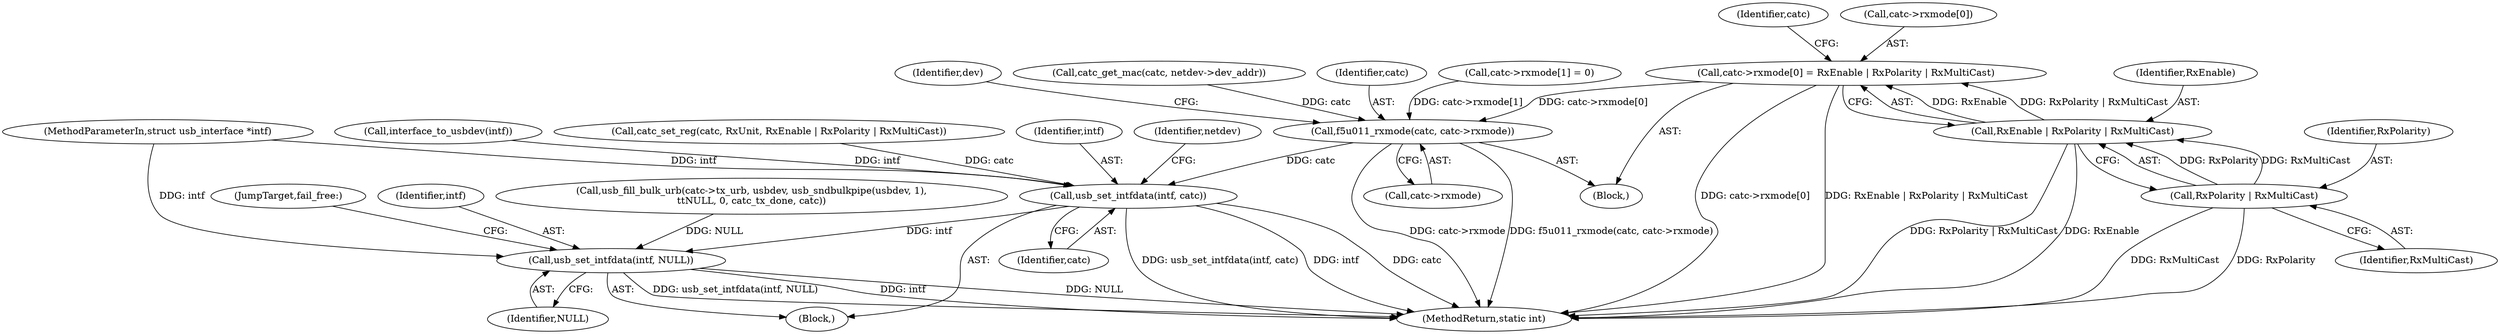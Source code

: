 digraph "0_linux_2d6a0e9de03ee658a9adc3bfb2f0ca55dff1e478@array" {
"1000574" [label="(Call,catc->rxmode[0] = RxEnable | RxPolarity | RxMultiCast)"];
"1000580" [label="(Call,RxEnable | RxPolarity | RxMultiCast)"];
"1000582" [label="(Call,RxPolarity | RxMultiCast)"];
"1000592" [label="(Call,f5u011_rxmode(catc, catc->rxmode))"];
"1000600" [label="(Call,usb_set_intfdata(intf, catc))"];
"1000619" [label="(Call,usb_set_intfdata(intf, NULL))"];
"1000604" [label="(Identifier,netdev)"];
"1000584" [label="(Identifier,RxMultiCast)"];
"1000594" [label="(Call,catc->rxmode)"];
"1000581" [label="(Identifier,RxEnable)"];
"1000585" [label="(Call,catc->rxmode[1] = 0)"];
"1000598" [label="(Identifier,dev)"];
"1000580" [label="(Call,RxEnable | RxPolarity | RxMultiCast)"];
"1000619" [label="(Call,usb_set_intfdata(intf, NULL))"];
"1000566" [label="(Call,catc_get_mac(catc, netdev->dev_addr))"];
"1000115" [label="(Call,interface_to_usbdev(intf))"];
"1000583" [label="(Identifier,RxPolarity)"];
"1000104" [label="(Block,)"];
"1000602" [label="(Identifier,catc)"];
"1000593" [label="(Identifier,catc)"];
"1000102" [label="(MethodParameterIn,struct usb_interface *intf)"];
"1000620" [label="(Identifier,intf)"];
"1000588" [label="(Identifier,catc)"];
"1000574" [label="(Call,catc->rxmode[0] = RxEnable | RxPolarity | RxMultiCast)"];
"1000582" [label="(Call,RxPolarity | RxMultiCast)"];
"1000575" [label="(Call,catc->rxmode[0])"];
"1000621" [label="(Identifier,NULL)"];
"1000560" [label="(Block,)"];
"1000551" [label="(Call,catc_set_reg(catc, RxUnit, RxEnable | RxPolarity | RxMultiCast))"];
"1000592" [label="(Call,f5u011_rxmode(catc, catc->rxmode))"];
"1000343" [label="(Call,usb_fill_bulk_urb(catc->tx_urb, usbdev, usb_sndbulkpipe(usbdev, 1),\n\t\tNULL, 0, catc_tx_done, catc))"];
"1000643" [label="(MethodReturn,static int)"];
"1000600" [label="(Call,usb_set_intfdata(intf, catc))"];
"1000622" [label="(JumpTarget,fail_free:)"];
"1000601" [label="(Identifier,intf)"];
"1000574" -> "1000560"  [label="AST: "];
"1000574" -> "1000580"  [label="CFG: "];
"1000575" -> "1000574"  [label="AST: "];
"1000580" -> "1000574"  [label="AST: "];
"1000588" -> "1000574"  [label="CFG: "];
"1000574" -> "1000643"  [label="DDG: catc->rxmode[0]"];
"1000574" -> "1000643"  [label="DDG: RxEnable | RxPolarity | RxMultiCast"];
"1000580" -> "1000574"  [label="DDG: RxEnable"];
"1000580" -> "1000574"  [label="DDG: RxPolarity | RxMultiCast"];
"1000574" -> "1000592"  [label="DDG: catc->rxmode[0]"];
"1000580" -> "1000582"  [label="CFG: "];
"1000581" -> "1000580"  [label="AST: "];
"1000582" -> "1000580"  [label="AST: "];
"1000580" -> "1000643"  [label="DDG: RxPolarity | RxMultiCast"];
"1000580" -> "1000643"  [label="DDG: RxEnable"];
"1000582" -> "1000580"  [label="DDG: RxPolarity"];
"1000582" -> "1000580"  [label="DDG: RxMultiCast"];
"1000582" -> "1000584"  [label="CFG: "];
"1000583" -> "1000582"  [label="AST: "];
"1000584" -> "1000582"  [label="AST: "];
"1000582" -> "1000643"  [label="DDG: RxPolarity"];
"1000582" -> "1000643"  [label="DDG: RxMultiCast"];
"1000592" -> "1000560"  [label="AST: "];
"1000592" -> "1000594"  [label="CFG: "];
"1000593" -> "1000592"  [label="AST: "];
"1000594" -> "1000592"  [label="AST: "];
"1000598" -> "1000592"  [label="CFG: "];
"1000592" -> "1000643"  [label="DDG: f5u011_rxmode(catc, catc->rxmode)"];
"1000592" -> "1000643"  [label="DDG: catc->rxmode"];
"1000566" -> "1000592"  [label="DDG: catc"];
"1000585" -> "1000592"  [label="DDG: catc->rxmode[1]"];
"1000592" -> "1000600"  [label="DDG: catc"];
"1000600" -> "1000104"  [label="AST: "];
"1000600" -> "1000602"  [label="CFG: "];
"1000601" -> "1000600"  [label="AST: "];
"1000602" -> "1000600"  [label="AST: "];
"1000604" -> "1000600"  [label="CFG: "];
"1000600" -> "1000643"  [label="DDG: catc"];
"1000600" -> "1000643"  [label="DDG: usb_set_intfdata(intf, catc)"];
"1000600" -> "1000643"  [label="DDG: intf"];
"1000115" -> "1000600"  [label="DDG: intf"];
"1000102" -> "1000600"  [label="DDG: intf"];
"1000551" -> "1000600"  [label="DDG: catc"];
"1000600" -> "1000619"  [label="DDG: intf"];
"1000619" -> "1000104"  [label="AST: "];
"1000619" -> "1000621"  [label="CFG: "];
"1000620" -> "1000619"  [label="AST: "];
"1000621" -> "1000619"  [label="AST: "];
"1000622" -> "1000619"  [label="CFG: "];
"1000619" -> "1000643"  [label="DDG: NULL"];
"1000619" -> "1000643"  [label="DDG: usb_set_intfdata(intf, NULL)"];
"1000619" -> "1000643"  [label="DDG: intf"];
"1000102" -> "1000619"  [label="DDG: intf"];
"1000343" -> "1000619"  [label="DDG: NULL"];
}
